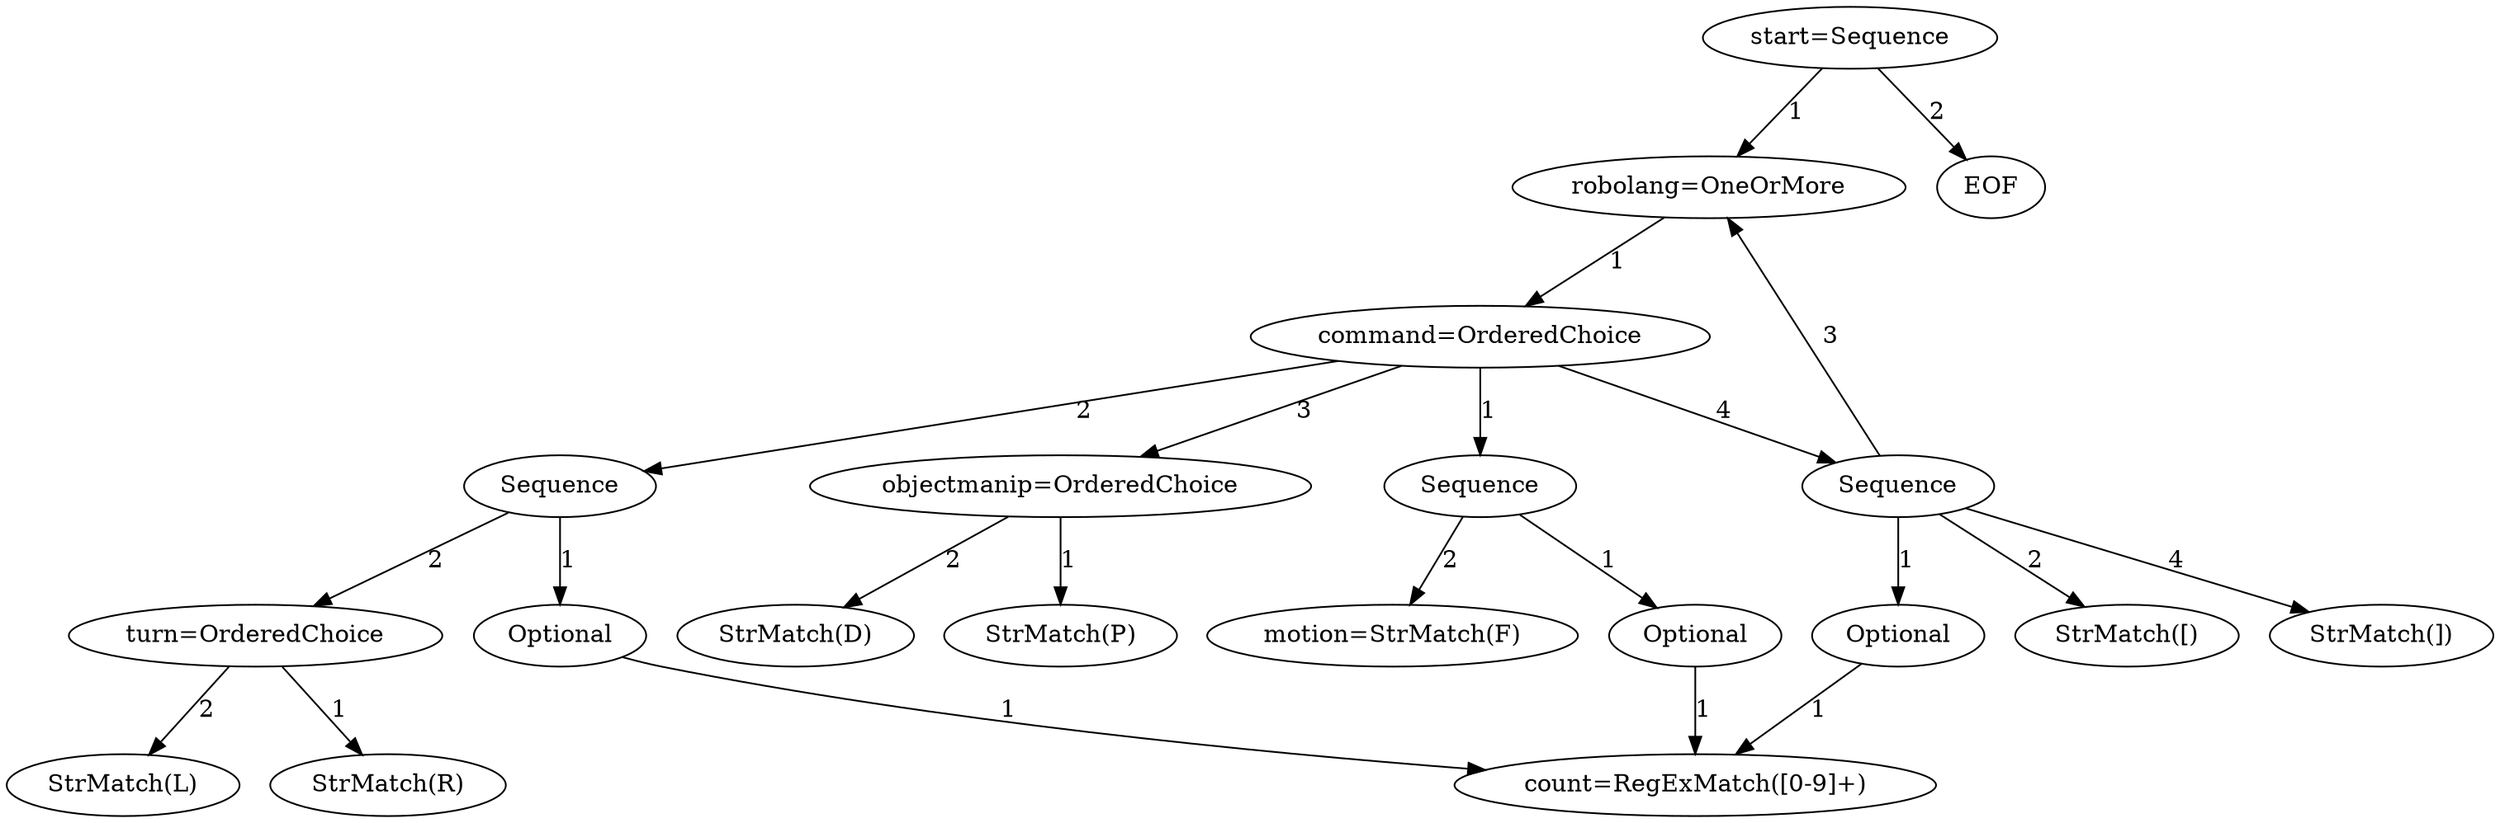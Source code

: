 digraph arpeggio_graph {
2385991605832 [label="start=Sequence"];
2385991605832->2385991605888 [label="1"]

2385991605888 [label="robolang=OneOrMore"];
2385991605888->2385991606112 [label="1"]

2385991606112 [label="command=OrderedChoice"];
2385991606112->2385991605496 [label="1"]

2385991605496 [label="Sequence"];
2385991605496->2385991604712 [label="1"]

2385991604712 [label="Optional"];
2385991604712->2385991619696 [label="1"]

2385991619696 [label="count=RegExMatch([0-9]+)"];
2385991605496->2385991619864 [label="2"]

2385991619864 [label="motion=StrMatch(F)"];
2385991606112->2385991605664 [label="2"]

2385991605664 [label="Sequence"];
2385991605664->2385991605384 [label="1"]

2385991605384 [label="Optional"];
2385991605384->2385991619696 [label="1"]

2385991605664->2385991618632 [label="2"]

2385991618632 [label="turn=OrderedChoice"];
2385991618632->2385991619752 [label="1"]

2385991619752 [label="StrMatch(R)"];
2385991618632->2385991618968 [label="2"]

2385991618968 [label="StrMatch(L)"];
2385991606112->2385991619808 [label="3"]

2385991619808 [label="objectmanip=OrderedChoice"];
2385991619808->2385991619976 [label="1"]

2385991619976 [label="StrMatch(P)"];
2385991619808->2385991620032 [label="2"]

2385991620032 [label="StrMatch(D)"];
2385991606112->2385991618744 [label="4"]

2385991618744 [label="Sequence"];
2385991618744->2385991619192 [label="1"]

2385991619192 [label="Optional"];
2385991619192->2385991619696 [label="1"]

2385991618744->2385991619416 [label="2"]

2385991619416 [label="StrMatch([)"];
2385991618744->2385991605888 [label="3"]

2385991618744->2385991619528 [label="4"]

2385991619528 [label="StrMatch(])"];
2385991605832->2385991530872 [label="2"]

2385991530872 [label="EOF"];
}
